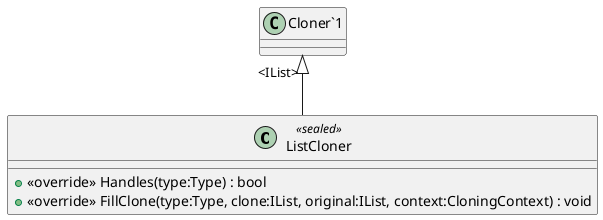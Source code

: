 @startuml
class ListCloner <<sealed>> {
    + <<override>> Handles(type:Type) : bool
    + <<override>> FillClone(type:Type, clone:IList, original:IList, context:CloningContext) : void
}
"Cloner`1" "<IList>" <|-- ListCloner
@enduml
